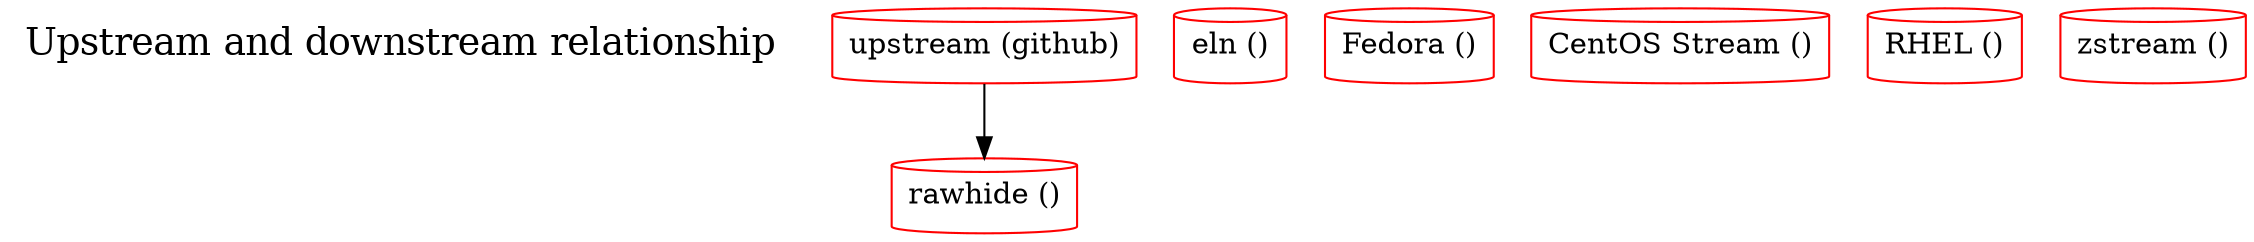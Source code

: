 // Shows upstream and downstream relationsship

digraph api {
    title [label="Upstream and downstream relationship", shape=plaintext, fontsize=18];
    upstream [label="upstream (github)", shape=cylinder, color=red];
    rawhide [label="rawhide ()", shape=cylinder, color=red];
    eln [label="eln ()", shape=cylinder, color=red];
    fedora [label="Fedora ()", shape=cylinder, color=red];
    centosStream [label="CentOS Stream ()", shape=cylinder, color=red];
    rhel [label="RHEL ()", shape=cylinder, color=red];
    zstream [label="zstream ()", shape=cylinder, color=red];

    upstream->rawhide

}
    

